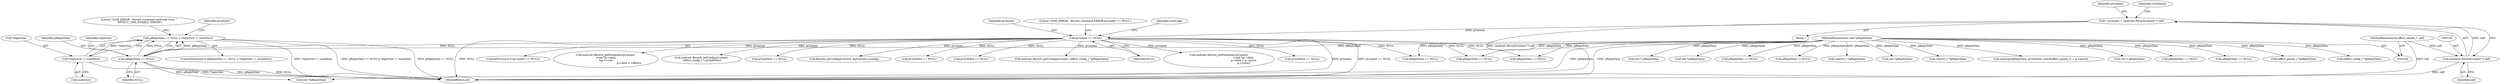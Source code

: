 digraph "0_Android_f490fc335772a9b14e78997486f4a572b0594c04_0@API" {
"1000450" [label="(Call,pReplyData == NULL || *replySize != sizeof(int))"];
"1000451" [label="(Call,pReplyData == NULL)"];
"1000112" [label="(MethodParameterIn,void *pReplyData)"];
"1000126" [label="(Call,pContext == NULL)"];
"1000115" [label="(Call,* pContext = (android::ReverbContext *) self)"];
"1000117" [label="(Call,(android::ReverbContext *) self)"];
"1000107" [label="(MethodParameterIn,effect_handle_t  self)"];
"1000454" [label="(Call,*replySize != sizeof(int))"];
"1000116" [label="(Identifier,pContext)"];
"1000161" [label="(Call,(int *) pReplyData)"];
"1000288" [label="(Call,pReplyData == NULL)"];
"1000452" [label="(Identifier,pReplyData)"];
"1000388" [label="(Call,pReplyData == NULL)"];
"1000455" [label="(Call,*replySize)"];
"1000128" [label="(Identifier,NULL)"];
"1000461" [label="(Literal,\"\tLVM_ERROR : Reverb_command cmdCode Case: \"\n \"EFFECT_CMD_ENABLE: ERROR\")"];
"1000321" [label="(Call,(effect_param_t *)pReplyData)"];
"1000141" [label="(Call,pReplyData == NULL)"];
"1000454" [label="(Call,*replySize != sizeof(int))"];
"1000210" [label="(Call,pReplyData == NULL)"];
"1000123" [label="(Identifier,LvmStatus)"];
"1000125" [label="(ControlStructure,if (pContext == NULL))"];
"1000115" [label="(Call,* pContext = (android::ReverbContext *) self)"];
"1000119" [label="(Identifier,self)"];
"1000230" [label="(Call,(effect_config_t *)pReplyData)"];
"1000198" [label="(Call,(int *) pReplyData)"];
"1000453" [label="(Identifier,NULL)"];
"1000344" [label="(Call,android::Reverb_getParameter(pContext,\n (void *)p->data,\n &p->vsize,\n                                                          p->data + voffset))"];
"1000550" [label="(Call,(int *)pReplyData)"];
"1000127" [label="(Identifier,pContext)"];
"1000178" [label="(Call,pReplyData == NULL)"];
"1000126" [label="(Call,pContext == NULL)"];
"1000457" [label="(Call,sizeof(int))"];
"1000468" [label="(Identifier,pContext)"];
"1000201" [label="(Call,android::Reverb_setConfig(pContext,\n (effect_config_t *) pCmdData))"];
"1000117" [label="(Call,(android::ReverbContext *) self)"];
"1000376" [label="(Call,pCmdData == NULL)"];
"1000107" [label="(MethodParameterIn,effect_handle_t  self)"];
"1000112" [label="(MethodParameterIn,void *pReplyData)"];
"1000579" [label="(Call,pReplyData != NULL)"];
"1000619" [label="(Call,(uint32_t *)pReplyData)"];
"1000235" [label="(Call,Reverb_setConfig(pContext, &pContext->config))"];
"1000522" [label="(Call,pReplyData == NULL)"];
"1000479" [label="(Call,(int *)pReplyData)"];
"1000456" [label="(Identifier,replySize)"];
"1000228" [label="(Call,android::Reverb_getConfig(pContext, (effect_config_t *)pReplyData))"];
"1000450" [label="(Call,pReplyData == NULL || *replySize != sizeof(int))"];
"1000113" [label="(Block,)"];
"1000430" [label="(Call,android::Reverb_setParameter(pContext,\n                                                              (void *)p->data,\n                                                              p->data + p->psize,\n                                                              p->vsize))"];
"1000427" [label="(Call,(int *)pReplyData)"];
"1000563" [label="(Call,pCmdData == NULL)"];
"1000451" [label="(Call,pReplyData == NULL)"];
"1000688" [label="(MethodReturn,int)"];
"1000449" [label="(ControlStructure,if (pReplyData == NULL || *replySize != sizeof(int)))"];
"1000628" [label="(Call,(uint32_t *)pReplyData)"];
"1000131" [label="(Literal,\"\tLVM_ERROR : Reverb_command ERROR pContext == NULL\")"];
"1000270" [label="(Call,pCmdData == NULL)"];
"1000169" [label="(Call,pCmdData == NULL)"];
"1000310" [label="(Call,memcpy(pReplyData, pCmdData, sizeof(effect_param_t) + p->psize))"];
"1000136" [label="(Identifier,cmdCode)"];
"1000450" -> "1000449"  [label="AST: "];
"1000450" -> "1000451"  [label="CFG: "];
"1000450" -> "1000454"  [label="CFG: "];
"1000451" -> "1000450"  [label="AST: "];
"1000454" -> "1000450"  [label="AST: "];
"1000461" -> "1000450"  [label="CFG: "];
"1000468" -> "1000450"  [label="CFG: "];
"1000450" -> "1000688"  [label="DDG: pReplyData == NULL || *replySize != sizeof(int)"];
"1000450" -> "1000688"  [label="DDG: pReplyData == NULL"];
"1000450" -> "1000688"  [label="DDG: *replySize != sizeof(int)"];
"1000451" -> "1000450"  [label="DDG: pReplyData"];
"1000451" -> "1000450"  [label="DDG: NULL"];
"1000454" -> "1000450"  [label="DDG: *replySize"];
"1000451" -> "1000453"  [label="CFG: "];
"1000452" -> "1000451"  [label="AST: "];
"1000453" -> "1000451"  [label="AST: "];
"1000456" -> "1000451"  [label="CFG: "];
"1000451" -> "1000688"  [label="DDG: pReplyData"];
"1000451" -> "1000688"  [label="DDG: NULL"];
"1000112" -> "1000451"  [label="DDG: pReplyData"];
"1000126" -> "1000451"  [label="DDG: NULL"];
"1000451" -> "1000479"  [label="DDG: pReplyData"];
"1000112" -> "1000106"  [label="AST: "];
"1000112" -> "1000688"  [label="DDG: pReplyData"];
"1000112" -> "1000141"  [label="DDG: pReplyData"];
"1000112" -> "1000161"  [label="DDG: pReplyData"];
"1000112" -> "1000178"  [label="DDG: pReplyData"];
"1000112" -> "1000198"  [label="DDG: pReplyData"];
"1000112" -> "1000210"  [label="DDG: pReplyData"];
"1000112" -> "1000230"  [label="DDG: pReplyData"];
"1000112" -> "1000288"  [label="DDG: pReplyData"];
"1000112" -> "1000310"  [label="DDG: pReplyData"];
"1000112" -> "1000321"  [label="DDG: pReplyData"];
"1000112" -> "1000388"  [label="DDG: pReplyData"];
"1000112" -> "1000427"  [label="DDG: pReplyData"];
"1000112" -> "1000479"  [label="DDG: pReplyData"];
"1000112" -> "1000522"  [label="DDG: pReplyData"];
"1000112" -> "1000550"  [label="DDG: pReplyData"];
"1000112" -> "1000579"  [label="DDG: pReplyData"];
"1000112" -> "1000619"  [label="DDG: pReplyData"];
"1000112" -> "1000628"  [label="DDG: pReplyData"];
"1000126" -> "1000125"  [label="AST: "];
"1000126" -> "1000128"  [label="CFG: "];
"1000127" -> "1000126"  [label="AST: "];
"1000128" -> "1000126"  [label="AST: "];
"1000131" -> "1000126"  [label="CFG: "];
"1000136" -> "1000126"  [label="CFG: "];
"1000126" -> "1000688"  [label="DDG: pContext == NULL"];
"1000126" -> "1000688"  [label="DDG: pContext"];
"1000126" -> "1000688"  [label="DDG: NULL"];
"1000115" -> "1000126"  [label="DDG: pContext"];
"1000126" -> "1000141"  [label="DDG: NULL"];
"1000126" -> "1000169"  [label="DDG: NULL"];
"1000126" -> "1000201"  [label="DDG: pContext"];
"1000126" -> "1000210"  [label="DDG: NULL"];
"1000126" -> "1000228"  [label="DDG: pContext"];
"1000126" -> "1000235"  [label="DDG: pContext"];
"1000126" -> "1000270"  [label="DDG: NULL"];
"1000126" -> "1000344"  [label="DDG: pContext"];
"1000126" -> "1000376"  [label="DDG: NULL"];
"1000126" -> "1000430"  [label="DDG: pContext"];
"1000126" -> "1000522"  [label="DDG: NULL"];
"1000126" -> "1000563"  [label="DDG: NULL"];
"1000115" -> "1000113"  [label="AST: "];
"1000115" -> "1000117"  [label="CFG: "];
"1000116" -> "1000115"  [label="AST: "];
"1000117" -> "1000115"  [label="AST: "];
"1000123" -> "1000115"  [label="CFG: "];
"1000115" -> "1000688"  [label="DDG: (android::ReverbContext *) self"];
"1000117" -> "1000115"  [label="DDG: self"];
"1000117" -> "1000119"  [label="CFG: "];
"1000118" -> "1000117"  [label="AST: "];
"1000119" -> "1000117"  [label="AST: "];
"1000117" -> "1000688"  [label="DDG: self"];
"1000107" -> "1000117"  [label="DDG: self"];
"1000107" -> "1000106"  [label="AST: "];
"1000107" -> "1000688"  [label="DDG: self"];
"1000454" -> "1000457"  [label="CFG: "];
"1000455" -> "1000454"  [label="AST: "];
"1000457" -> "1000454"  [label="AST: "];
"1000454" -> "1000688"  [label="DDG: *replySize"];
}
